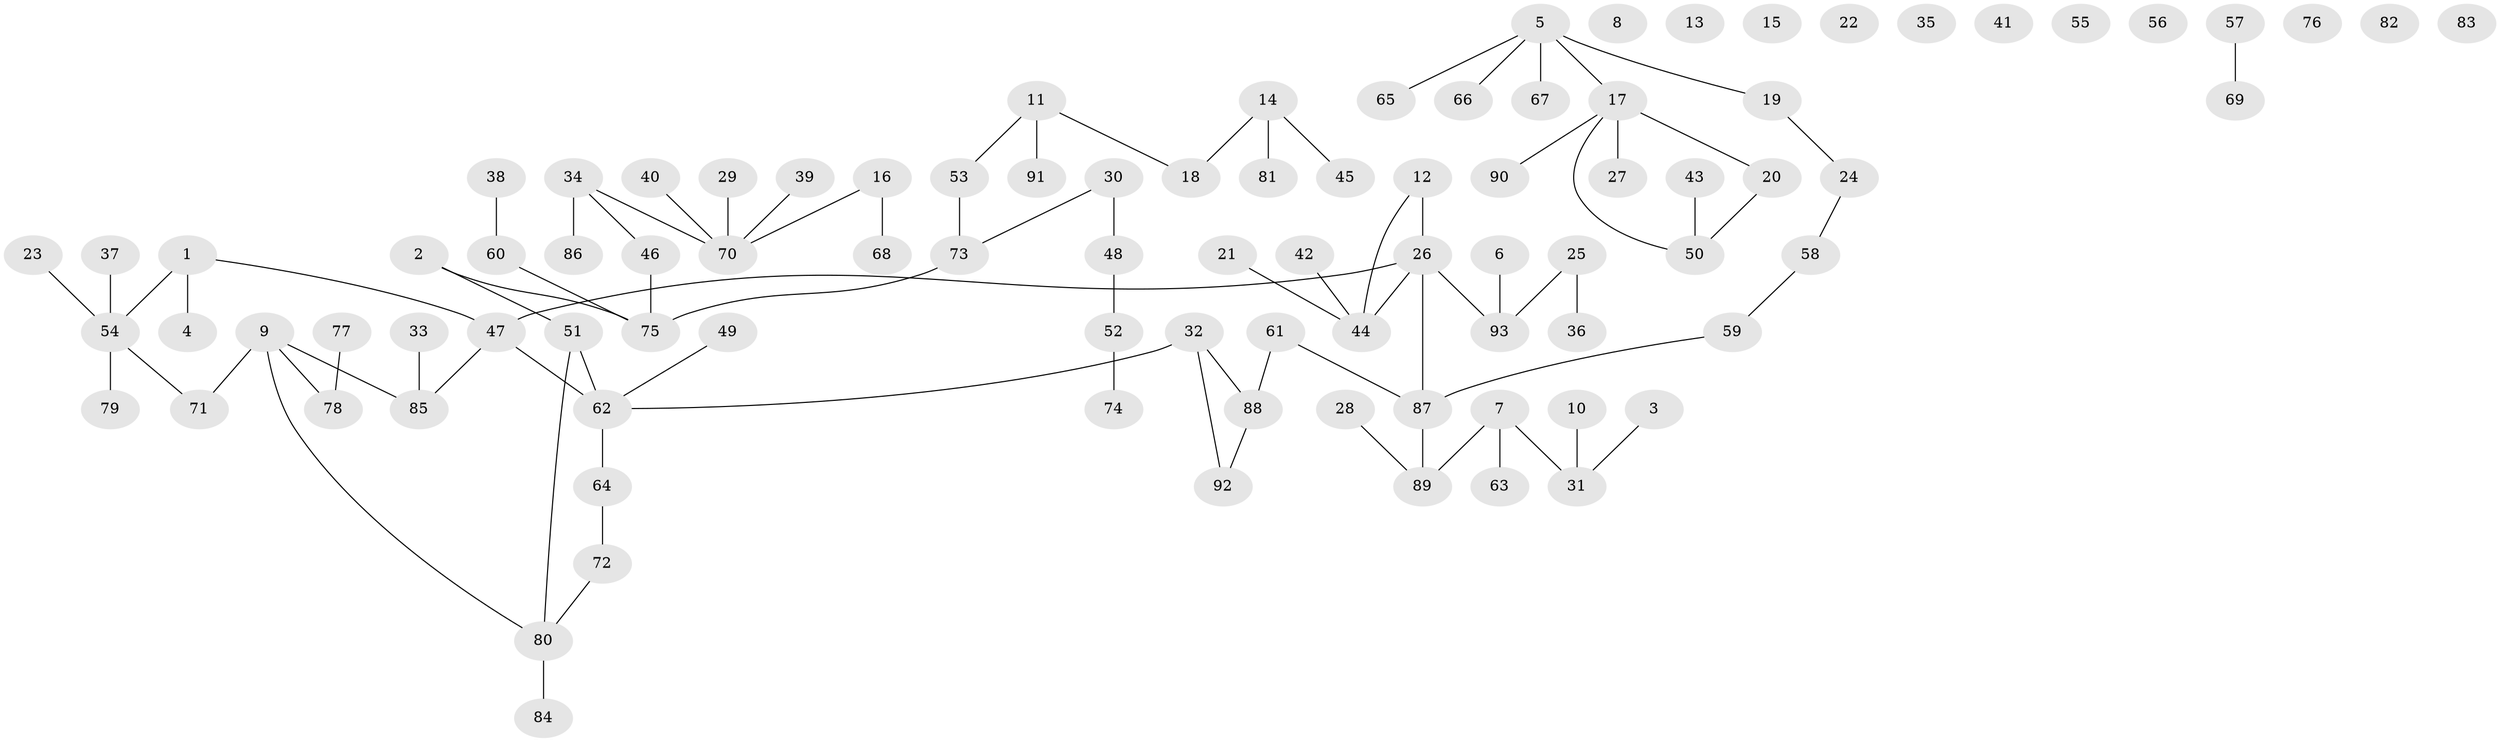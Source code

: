 // coarse degree distribution, {2: 0.296875, 4: 0.125, 0: 0.171875, 1: 0.3125, 3: 0.078125, 7: 0.015625}
// Generated by graph-tools (version 1.1) at 2025/41/03/06/25 10:41:20]
// undirected, 93 vertices, 87 edges
graph export_dot {
graph [start="1"]
  node [color=gray90,style=filled];
  1;
  2;
  3;
  4;
  5;
  6;
  7;
  8;
  9;
  10;
  11;
  12;
  13;
  14;
  15;
  16;
  17;
  18;
  19;
  20;
  21;
  22;
  23;
  24;
  25;
  26;
  27;
  28;
  29;
  30;
  31;
  32;
  33;
  34;
  35;
  36;
  37;
  38;
  39;
  40;
  41;
  42;
  43;
  44;
  45;
  46;
  47;
  48;
  49;
  50;
  51;
  52;
  53;
  54;
  55;
  56;
  57;
  58;
  59;
  60;
  61;
  62;
  63;
  64;
  65;
  66;
  67;
  68;
  69;
  70;
  71;
  72;
  73;
  74;
  75;
  76;
  77;
  78;
  79;
  80;
  81;
  82;
  83;
  84;
  85;
  86;
  87;
  88;
  89;
  90;
  91;
  92;
  93;
  1 -- 4;
  1 -- 47;
  1 -- 54;
  2 -- 51;
  2 -- 75;
  3 -- 31;
  5 -- 17;
  5 -- 19;
  5 -- 65;
  5 -- 66;
  5 -- 67;
  6 -- 93;
  7 -- 31;
  7 -- 63;
  7 -- 89;
  9 -- 71;
  9 -- 78;
  9 -- 80;
  9 -- 85;
  10 -- 31;
  11 -- 18;
  11 -- 53;
  11 -- 91;
  12 -- 26;
  12 -- 44;
  14 -- 18;
  14 -- 45;
  14 -- 81;
  16 -- 68;
  16 -- 70;
  17 -- 20;
  17 -- 27;
  17 -- 50;
  17 -- 90;
  19 -- 24;
  20 -- 50;
  21 -- 44;
  23 -- 54;
  24 -- 58;
  25 -- 36;
  25 -- 93;
  26 -- 44;
  26 -- 47;
  26 -- 87;
  26 -- 93;
  28 -- 89;
  29 -- 70;
  30 -- 48;
  30 -- 73;
  32 -- 62;
  32 -- 88;
  32 -- 92;
  33 -- 85;
  34 -- 46;
  34 -- 70;
  34 -- 86;
  37 -- 54;
  38 -- 60;
  39 -- 70;
  40 -- 70;
  42 -- 44;
  43 -- 50;
  46 -- 75;
  47 -- 62;
  47 -- 85;
  48 -- 52;
  49 -- 62;
  51 -- 62;
  51 -- 80;
  52 -- 74;
  53 -- 73;
  54 -- 71;
  54 -- 79;
  57 -- 69;
  58 -- 59;
  59 -- 87;
  60 -- 75;
  61 -- 87;
  61 -- 88;
  62 -- 64;
  64 -- 72;
  72 -- 80;
  73 -- 75;
  77 -- 78;
  80 -- 84;
  87 -- 89;
  88 -- 92;
}
